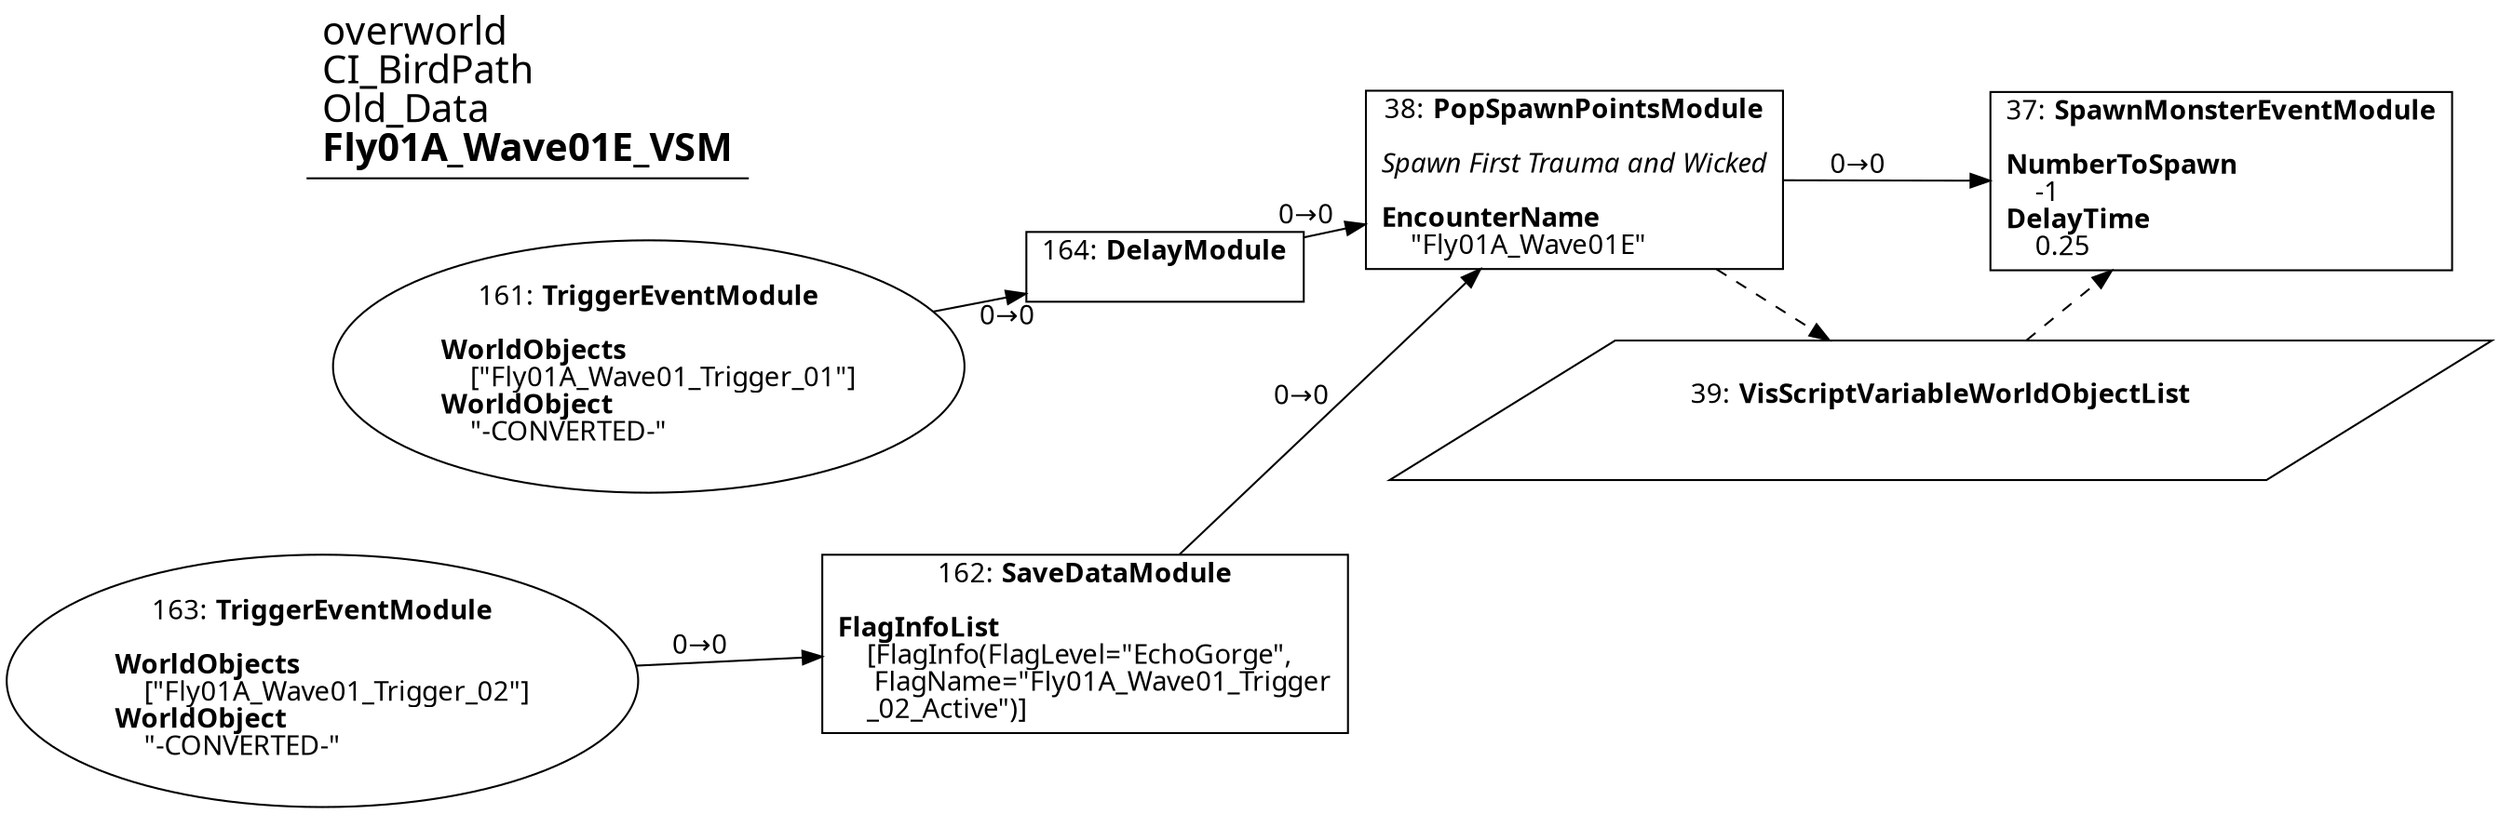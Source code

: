 digraph {
    layout = fdp;
    overlap = prism;
    sep = "+16";
    splines = spline;

    node [ shape = box ];

    graph [ fontname = "Segoe UI" ];
    node [ fontname = "Segoe UI" ];
    edge [ fontname = "Segoe UI" ];

    37 [ label = <37: <b>SpawnMonsterEventModule</b><br/><br/><b>NumberToSpawn</b><br align="left"/>    -1<br align="left"/><b>DelayTime</b><br align="left"/>    0.25<br align="left"/>> ];
    37 [ pos = "0.65800005,-2.641!" ];
    39 -> 37 [ style = dashed ];

    38 [ label = <38: <b>PopSpawnPointsModule</b><br/><br/><i>Spawn First Trauma and Wicked<br align="left"/></i><br align="left"/><b>EncounterName</b><br align="left"/>    &quot;Fly01A_Wave01E&quot;<br align="left"/>> ];
    38 [ pos = "0.21700001,-2.641!" ];
    38 -> 37 [ label = "0→0" ];
    38 -> 39 [ style = dashed ];

    39 [ label = <39: <b>VisScriptVariableWorldObjectList</b><br/><br/>> ];
    39 [ shape = parallelogram ]
    39 [ pos = "0.45700002,-2.7380002!" ];

    161 [ label = <161: <b>TriggerEventModule</b><br/><br/><b>WorldObjects</b><br align="left"/>    [&quot;Fly01A_Wave01_Trigger_01&quot;]<br align="left"/><b>WorldObject</b><br align="left"/>    &quot;-CONVERTED-&quot;<br align="left"/>> ];
    161 [ shape = oval ]
    161 [ pos = "-0.24800001,-2.641!" ];
    161 -> 164 [ label = "0→0" ];

    162 [ label = <162: <b>SaveDataModule</b><br/><br/><b>FlagInfoList</b><br align="left"/>    [FlagInfo(FlagLevel=&quot;EchoGorge&quot;,<br align="left"/>     FlagName=&quot;Fly01A_Wave01_Trigger<br align="left"/>    _02_Active&quot;)]<br align="left"/>> ];
    162 [ pos = "0.003,-2.8360002!" ];
    162 -> 38 [ label = "0→0" ];

    163 [ label = <163: <b>TriggerEventModule</b><br/><br/><b>WorldObjects</b><br align="left"/>    [&quot;Fly01A_Wave01_Trigger_02&quot;]<br align="left"/><b>WorldObject</b><br align="left"/>    &quot;-CONVERTED-&quot;<br align="left"/>> ];
    163 [ shape = oval ]
    163 [ pos = "-0.245,-2.8360002!" ];
    163 -> 162 [ label = "0→0" ];

    164 [ label = <164: <b>DelayModule</b><br/><br/>> ];
    164 [ pos = "0.019000001,-2.641!" ];
    164 -> 38 [ label = "0→0" ];

    title [ pos = "-0.24900001,-2.64!" ];
    title [ shape = underline ];
    title [ label = <<font point-size="20">overworld<br align="left"/>CI_BirdPath<br align="left"/>Old_Data<br align="left"/><b>Fly01A_Wave01E_VSM</b><br align="left"/></font>> ];
}
